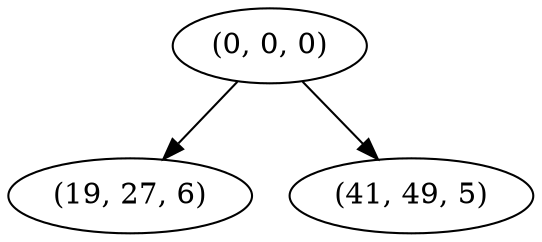 digraph tree {
    "(0, 0, 0)";
    "(19, 27, 6)";
    "(41, 49, 5)";
    "(0, 0, 0)" -> "(19, 27, 6)";
    "(0, 0, 0)" -> "(41, 49, 5)";
}
